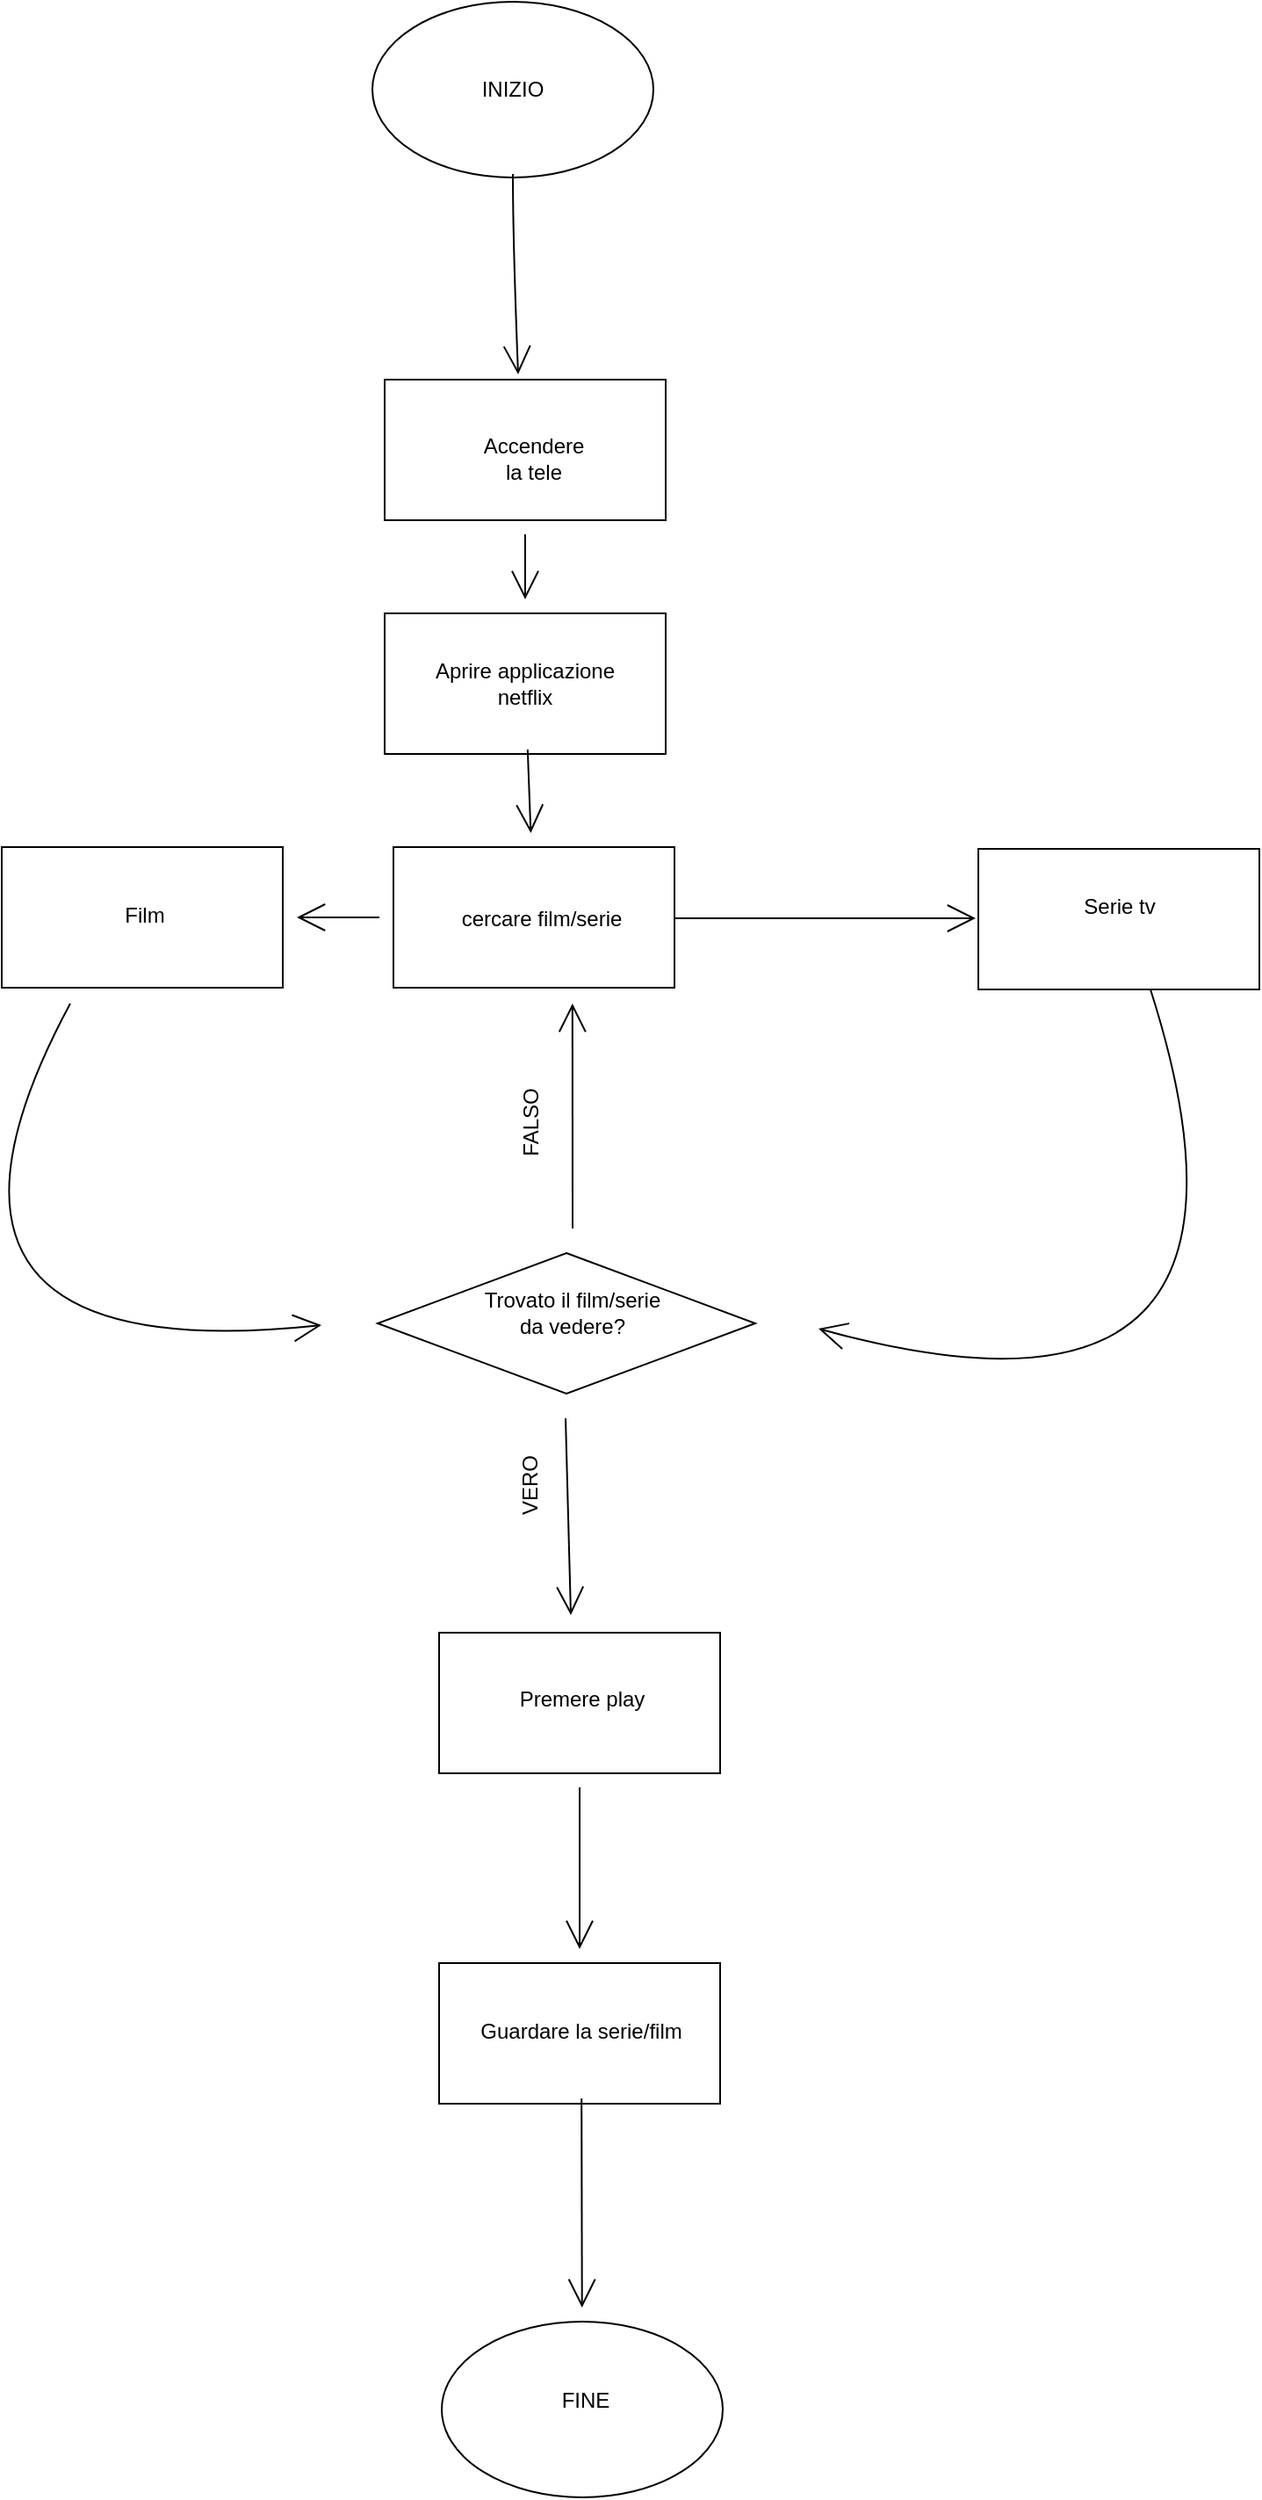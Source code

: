 <mxfile version="20.4.1" type="device"><diagram id="Jgqm1gzj-XFOiLYZ_4-I" name="Pagina-1"><mxGraphModel dx="2054" dy="886" grid="0" gridSize="10" guides="1" tooltips="1" connect="1" arrows="1" fold="1" page="0" pageScale="1" pageWidth="827" pageHeight="1169" math="0" shadow="0"><root><mxCell id="0"/><mxCell id="1" parent="0"/><mxCell id="jlgk8ZPLm2qNjkbRyGff-1" value="" style="ellipse;whiteSpace=wrap;html=1;hachureGap=4;" vertex="1" parent="1"><mxGeometry x="89" y="14" width="160" height="100" as="geometry"/></mxCell><mxCell id="jlgk8ZPLm2qNjkbRyGff-2" value="INIZIO" style="text;strokeColor=none;fillColor=none;html=1;align=center;verticalAlign=middle;whiteSpace=wrap;rounded=0;hachureGap=4;" vertex="1" parent="1"><mxGeometry x="139" y="49" width="60" height="30" as="geometry"/></mxCell><mxCell id="jlgk8ZPLm2qNjkbRyGff-3" value="" style="edgeStyle=none;orthogonalLoop=1;jettySize=auto;html=1;rounded=0;endArrow=open;startSize=14;endSize=14;sourcePerimeterSpacing=8;targetPerimeterSpacing=8;curved=1;" edge="1" parent="1"><mxGeometry width="120" relative="1" as="geometry"><mxPoint x="169" y="112" as="sourcePoint"/><mxPoint x="172" y="226" as="targetPoint"/><Array as="points"><mxPoint x="169" y="150"/></Array></mxGeometry></mxCell><mxCell id="jlgk8ZPLm2qNjkbRyGff-10" value="" style="edgeStyle=none;curved=1;rounded=0;orthogonalLoop=1;jettySize=auto;html=1;endArrow=open;startSize=14;endSize=14;sourcePerimeterSpacing=8;targetPerimeterSpacing=8;" edge="1" parent="1" source="jlgk8ZPLm2qNjkbRyGff-4" target="jlgk8ZPLm2qNjkbRyGff-9"><mxGeometry relative="1" as="geometry"/></mxCell><mxCell id="jlgk8ZPLm2qNjkbRyGff-4" value="" style="rounded=0;whiteSpace=wrap;html=1;hachureGap=4;" vertex="1" parent="1"><mxGeometry x="96" y="229" width="160" height="80" as="geometry"/></mxCell><mxCell id="jlgk8ZPLm2qNjkbRyGff-5" value="Accendere la tele" style="text;strokeColor=none;fillColor=none;html=1;align=center;verticalAlign=middle;whiteSpace=wrap;rounded=0;hachureGap=4;" vertex="1" parent="1"><mxGeometry x="151" y="259" width="60" height="30" as="geometry"/></mxCell><mxCell id="jlgk8ZPLm2qNjkbRyGff-9" value="" style="rounded=0;whiteSpace=wrap;html=1;hachureGap=4;" vertex="1" parent="1"><mxGeometry x="96" y="362" width="160" height="80" as="geometry"/></mxCell><mxCell id="jlgk8ZPLm2qNjkbRyGff-14" value="" style="edgeStyle=none;curved=1;rounded=0;orthogonalLoop=1;jettySize=auto;html=1;endArrow=open;startSize=14;endSize=14;sourcePerimeterSpacing=8;targetPerimeterSpacing=8;" edge="1" parent="1" source="jlgk8ZPLm2qNjkbRyGff-11" target="jlgk8ZPLm2qNjkbRyGff-13"><mxGeometry relative="1" as="geometry"/></mxCell><mxCell id="jlgk8ZPLm2qNjkbRyGff-11" value="Aprire applicazione netflix" style="text;strokeColor=none;fillColor=none;html=1;align=center;verticalAlign=middle;whiteSpace=wrap;rounded=0;hachureGap=4;" vertex="1" parent="1"><mxGeometry x="118" y="372.5" width="116" height="59" as="geometry"/></mxCell><mxCell id="jlgk8ZPLm2qNjkbRyGff-21" style="edgeStyle=none;curved=1;rounded=0;orthogonalLoop=1;jettySize=auto;html=1;endArrow=open;startSize=14;endSize=14;sourcePerimeterSpacing=8;targetPerimeterSpacing=8;" edge="1" parent="1" source="jlgk8ZPLm2qNjkbRyGff-13" target="jlgk8ZPLm2qNjkbRyGff-20"><mxGeometry relative="1" as="geometry"/></mxCell><mxCell id="jlgk8ZPLm2qNjkbRyGff-13" value="" style="rounded=0;whiteSpace=wrap;html=1;hachureGap=4;" vertex="1" parent="1"><mxGeometry x="101" y="495" width="160" height="80" as="geometry"/></mxCell><mxCell id="jlgk8ZPLm2qNjkbRyGff-19" value="" style="edgeStyle=none;curved=1;rounded=0;orthogonalLoop=1;jettySize=auto;html=1;endArrow=open;startSize=14;endSize=14;sourcePerimeterSpacing=8;targetPerimeterSpacing=8;" edge="1" parent="1" source="jlgk8ZPLm2qNjkbRyGff-15" target="jlgk8ZPLm2qNjkbRyGff-18"><mxGeometry relative="1" as="geometry"/></mxCell><mxCell id="jlgk8ZPLm2qNjkbRyGff-15" value="cercare film/serie" style="text;strokeColor=none;fillColor=none;html=1;align=center;verticalAlign=middle;whiteSpace=wrap;rounded=0;hachureGap=4;" vertex="1" parent="1"><mxGeometry x="118" y="495" width="135" height="81" as="geometry"/></mxCell><mxCell id="jlgk8ZPLm2qNjkbRyGff-18" value="serie tv" style="text;strokeColor=none;fillColor=none;html=1;align=center;verticalAlign=middle;whiteSpace=wrap;rounded=0;hachureGap=4;" vertex="1" parent="1"><mxGeometry x="440.5" y="495" width="135" height="81" as="geometry"/></mxCell><mxCell id="jlgk8ZPLm2qNjkbRyGff-20" value="" style="rounded=0;whiteSpace=wrap;html=1;hachureGap=4;" vertex="1" parent="1"><mxGeometry x="-122" y="495" width="160" height="80" as="geometry"/></mxCell><mxCell id="jlgk8ZPLm2qNjkbRyGff-22" value="" style="rounded=0;whiteSpace=wrap;html=1;hachureGap=4;" vertex="1" parent="1"><mxGeometry x="434" y="496" width="160" height="80" as="geometry"/></mxCell><mxCell id="jlgk8ZPLm2qNjkbRyGff-23" value="Serie tv" style="text;strokeColor=none;fillColor=none;html=1;align=center;verticalAlign=middle;whiteSpace=wrap;rounded=0;hachureGap=4;" vertex="1" parent="1"><mxGeometry x="449" y="508" width="131" height="42" as="geometry"/></mxCell><mxCell id="jlgk8ZPLm2qNjkbRyGff-24" value="Film" style="text;strokeColor=none;fillColor=none;html=1;align=center;verticalAlign=middle;whiteSpace=wrap;rounded=0;hachureGap=4;" vertex="1" parent="1"><mxGeometry x="-103" y="506" width="125" height="55" as="geometry"/></mxCell><mxCell id="jlgk8ZPLm2qNjkbRyGff-25" value="" style="edgeStyle=none;orthogonalLoop=1;jettySize=auto;html=1;rounded=0;endArrow=open;startSize=14;endSize=14;sourcePerimeterSpacing=8;targetPerimeterSpacing=8;curved=1;" edge="1" parent="1"><mxGeometry width="120" relative="1" as="geometry"><mxPoint x="-83" y="584" as="sourcePoint"/><mxPoint x="60" y="767" as="targetPoint"/><Array as="points"><mxPoint x="-196" y="794"/></Array></mxGeometry></mxCell><mxCell id="jlgk8ZPLm2qNjkbRyGff-26" value="" style="edgeStyle=none;orthogonalLoop=1;jettySize=auto;html=1;rounded=0;endArrow=open;startSize=14;endSize=14;sourcePerimeterSpacing=8;targetPerimeterSpacing=8;curved=1;" edge="1" parent="1"><mxGeometry width="120" relative="1" as="geometry"><mxPoint x="532" y="576" as="sourcePoint"/><mxPoint x="343" y="769" as="targetPoint"/><Array as="points"><mxPoint x="618" y="845"/></Array></mxGeometry></mxCell><mxCell id="jlgk8ZPLm2qNjkbRyGff-30" value="" style="rhombus;whiteSpace=wrap;html=1;hachureGap=4;" vertex="1" parent="1"><mxGeometry x="92" y="726" width="215" height="80" as="geometry"/></mxCell><mxCell id="jlgk8ZPLm2qNjkbRyGff-31" value="Trovato il film/serie da vedere?" style="text;strokeColor=none;fillColor=none;html=1;align=center;verticalAlign=middle;whiteSpace=wrap;rounded=0;hachureGap=4;" vertex="1" parent="1"><mxGeometry x="146" y="726" width="114" height="68" as="geometry"/></mxCell><mxCell id="jlgk8ZPLm2qNjkbRyGff-32" value="" style="edgeStyle=none;orthogonalLoop=1;jettySize=auto;html=1;rounded=0;endArrow=open;startSize=14;endSize=14;sourcePerimeterSpacing=8;targetPerimeterSpacing=8;curved=1;" edge="1" parent="1"><mxGeometry width="120" relative="1" as="geometry"><mxPoint x="203" y="712" as="sourcePoint"/><mxPoint x="202.91" y="584" as="targetPoint"/><Array as="points"/></mxGeometry></mxCell><mxCell id="jlgk8ZPLm2qNjkbRyGff-33" value="FALSO" style="text;strokeColor=none;fillColor=none;html=1;align=center;verticalAlign=middle;whiteSpace=wrap;rounded=0;hachureGap=4;rotation=-90;" vertex="1" parent="1"><mxGeometry x="144" y="633" width="70" height="37" as="geometry"/></mxCell><mxCell id="jlgk8ZPLm2qNjkbRyGff-35" value="" style="edgeStyle=none;orthogonalLoop=1;jettySize=auto;html=1;rounded=0;endArrow=open;startSize=14;endSize=14;sourcePerimeterSpacing=8;targetPerimeterSpacing=8;curved=1;" edge="1" parent="1"><mxGeometry width="120" relative="1" as="geometry"><mxPoint x="199" y="820" as="sourcePoint"/><mxPoint x="202" y="932" as="targetPoint"/><Array as="points"/></mxGeometry></mxCell><mxCell id="jlgk8ZPLm2qNjkbRyGff-39" value="" style="edgeStyle=none;curved=1;rounded=0;orthogonalLoop=1;jettySize=auto;html=1;endArrow=open;startSize=14;endSize=14;sourcePerimeterSpacing=8;targetPerimeterSpacing=8;" edge="1" parent="1" source="jlgk8ZPLm2qNjkbRyGff-36" target="jlgk8ZPLm2qNjkbRyGff-38"><mxGeometry relative="1" as="geometry"/></mxCell><mxCell id="jlgk8ZPLm2qNjkbRyGff-36" value="" style="rounded=0;whiteSpace=wrap;html=1;hachureGap=4;" vertex="1" parent="1"><mxGeometry x="127" y="942" width="160" height="80" as="geometry"/></mxCell><mxCell id="jlgk8ZPLm2qNjkbRyGff-37" value="Premere play" style="text;strokeColor=none;fillColor=none;html=1;align=center;verticalAlign=middle;whiteSpace=wrap;rounded=0;hachureGap=4;" vertex="1" parent="1"><mxGeometry x="133" y="947" width="151" height="66" as="geometry"/></mxCell><mxCell id="jlgk8ZPLm2qNjkbRyGff-38" value="" style="rounded=0;whiteSpace=wrap;html=1;hachureGap=4;" vertex="1" parent="1"><mxGeometry x="127" y="1130" width="160" height="80" as="geometry"/></mxCell><mxCell id="jlgk8ZPLm2qNjkbRyGff-43" value="" style="edgeStyle=none;curved=1;rounded=0;orthogonalLoop=1;jettySize=auto;html=1;endArrow=open;startSize=14;endSize=14;sourcePerimeterSpacing=8;targetPerimeterSpacing=8;" edge="1" parent="1" source="jlgk8ZPLm2qNjkbRyGff-40" target="jlgk8ZPLm2qNjkbRyGff-42"><mxGeometry relative="1" as="geometry"/></mxCell><mxCell id="jlgk8ZPLm2qNjkbRyGff-40" value="Guardare la serie/film" style="text;strokeColor=none;fillColor=none;html=1;align=center;verticalAlign=middle;whiteSpace=wrap;rounded=0;hachureGap=4;" vertex="1" parent="1"><mxGeometry x="135" y="1138" width="146" height="61" as="geometry"/></mxCell><mxCell id="jlgk8ZPLm2qNjkbRyGff-42" value="" style="ellipse;whiteSpace=wrap;html=1;hachureGap=4;" vertex="1" parent="1"><mxGeometry x="128.5" y="1334" width="160" height="100" as="geometry"/></mxCell><mxCell id="jlgk8ZPLm2qNjkbRyGff-44" value="FINE" style="text;strokeColor=none;fillColor=none;html=1;align=center;verticalAlign=middle;whiteSpace=wrap;rounded=0;hachureGap=4;" vertex="1" parent="1"><mxGeometry x="155.5" y="1348" width="108.5" height="61" as="geometry"/></mxCell><mxCell id="jlgk8ZPLm2qNjkbRyGff-45" value="VERO" style="text;strokeColor=none;fillColor=none;html=1;align=center;verticalAlign=middle;whiteSpace=wrap;rounded=0;hachureGap=4;rotation=-90;" vertex="1" parent="1"><mxGeometry x="149" y="843" width="60" height="30" as="geometry"/></mxCell></root></mxGraphModel></diagram></mxfile>